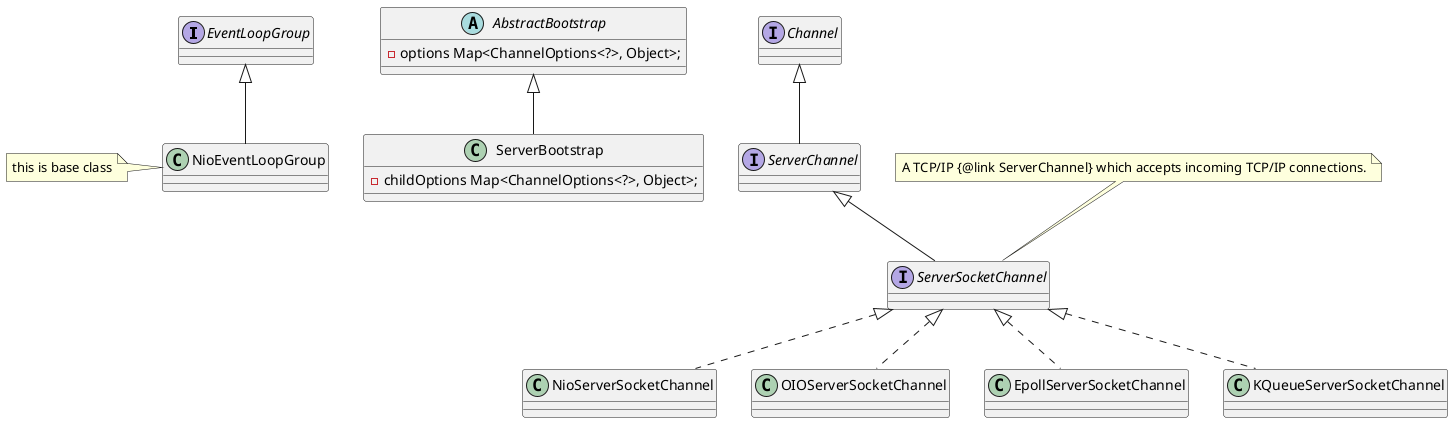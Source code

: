 @startuml
interface EventLoopGroup
class NioEventLoopGroup {
}

note left of NioEventLoopGroup: this is base class
EventLoopGroup <|-- NioEventLoopGroup

abstract AbstractBootstrap {
    -options Map<ChannelOptions<?>, Object>;
}
class ServerBootstrap {
    -childOptions Map<ChannelOptions<?>, Object>;
}
AbstractBootstrap <|-- ServerBootstrap

interface Channel
interface ServerChannel
interface ServerSocketChannel
note top of ServerSocketChannel: A TCP/IP {@link ServerChannel} which accepts incoming TCP/IP connections.

class NioServerSocketChannel
class OIOServerSocketChannel
class EpollServerSocketChannel
class KQueueServerSocketChannel

Channel <|-- ServerChannel
ServerChannel <|-- ServerSocketChannel
ServerSocketChannel <|.. NioServerSocketChannel
ServerSocketChannel <|.. OIOServerSocketChannel
ServerSocketChannel <|.. EpollServerSocketChannel
ServerSocketChannel <|.. KQueueServerSocketChannel

@enduml